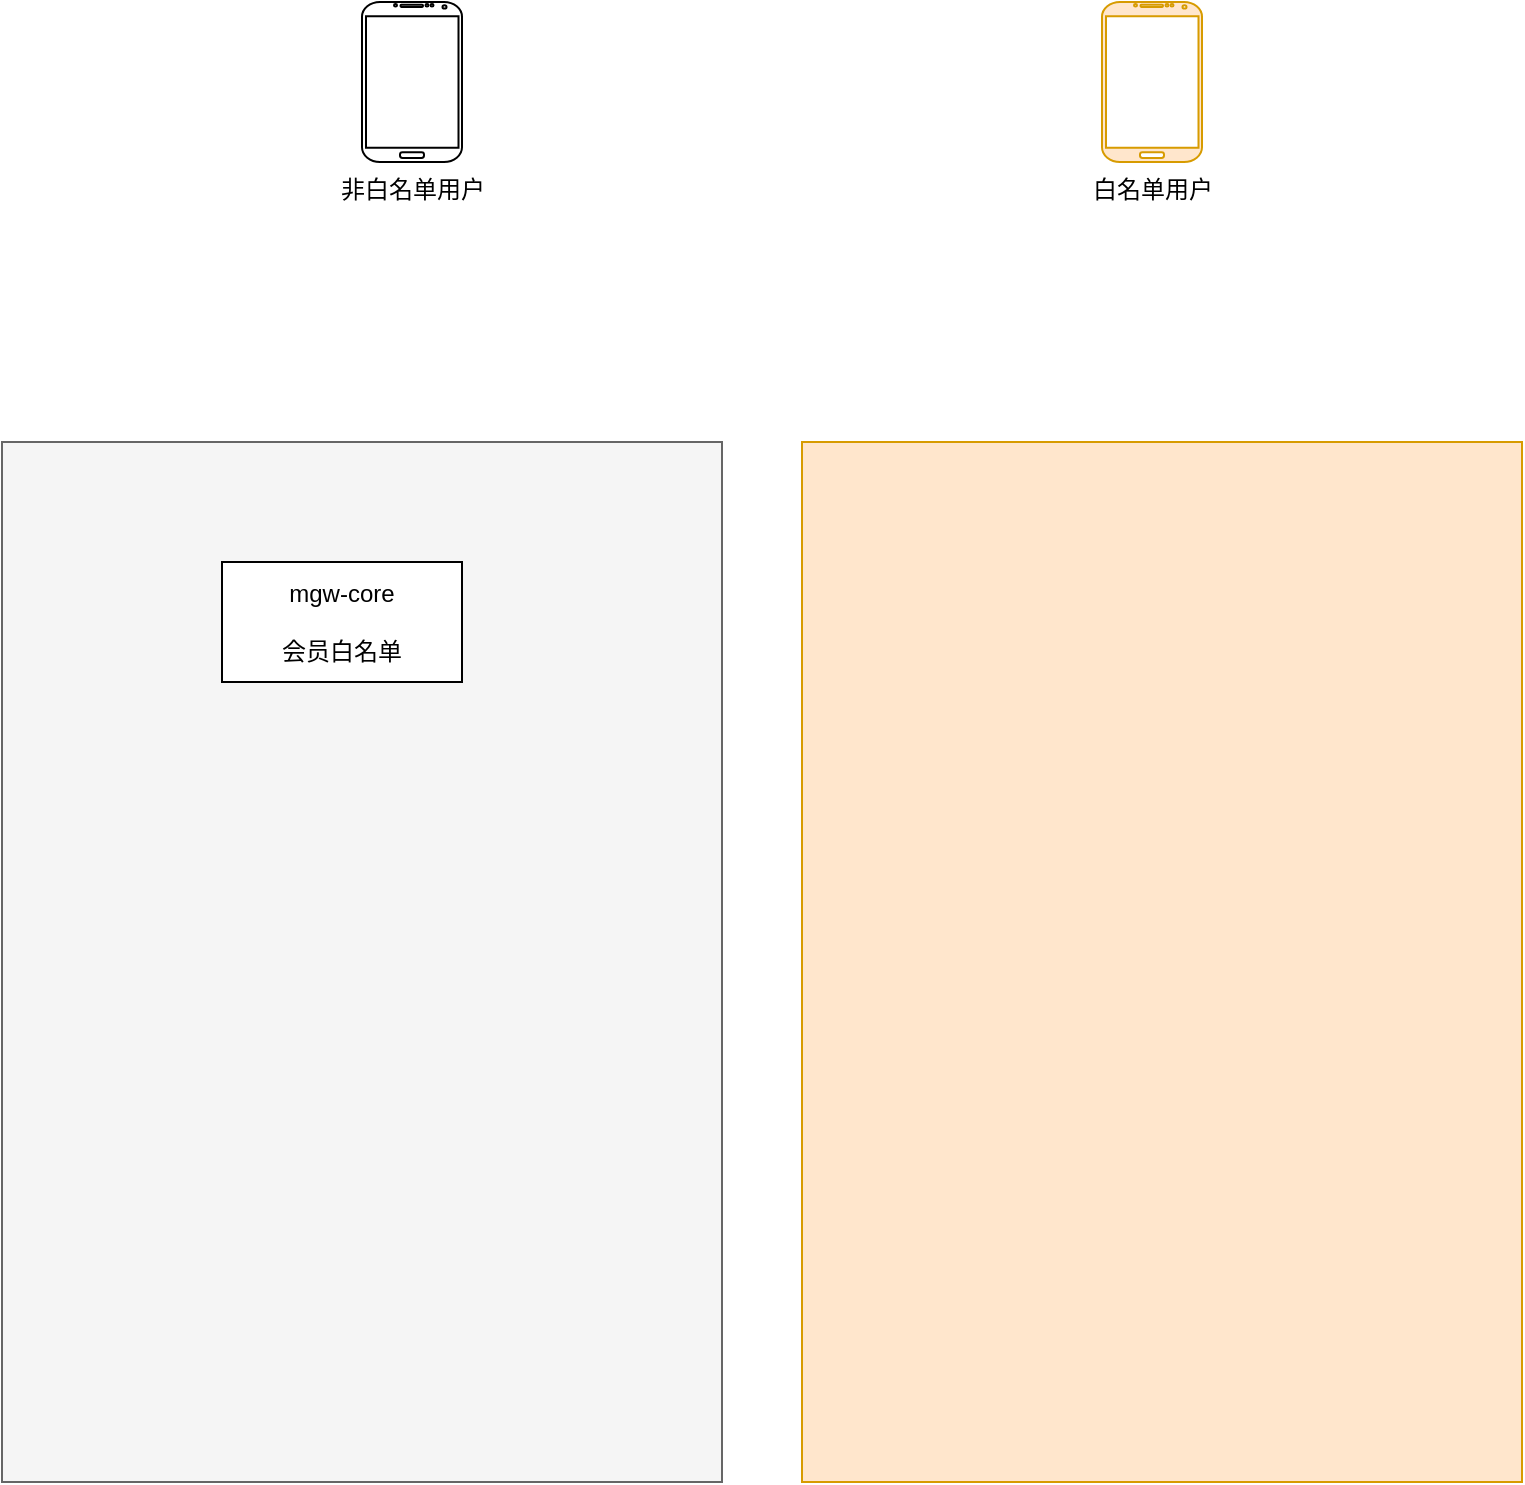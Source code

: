 <mxfile version="20.4.0" type="github">
  <diagram id="aO1gsIgiVoshPTAXAsny" name="第 1 页">
    <mxGraphModel dx="1298" dy="834" grid="1" gridSize="10" guides="1" tooltips="1" connect="1" arrows="1" fold="1" page="1" pageScale="1" pageWidth="827" pageHeight="1169" math="0" shadow="0">
      <root>
        <mxCell id="0" />
        <mxCell id="1" parent="0" />
        <mxCell id="lXyrdjqoIO1akCfHZl6s-1" value="" style="rounded=0;whiteSpace=wrap;html=1;fillColor=#f5f5f5;fontColor=#333333;strokeColor=#666666;" vertex="1" parent="1">
          <mxGeometry x="40" y="240" width="360" height="520" as="geometry" />
        </mxCell>
        <mxCell id="lXyrdjqoIO1akCfHZl6s-2" value="" style="rounded=0;whiteSpace=wrap;html=1;fillColor=#ffe6cc;strokeColor=#d79b00;" vertex="1" parent="1">
          <mxGeometry x="440" y="240" width="360" height="520" as="geometry" />
        </mxCell>
        <mxCell id="lXyrdjqoIO1akCfHZl6s-3" value="白名单用户" style="verticalLabelPosition=bottom;verticalAlign=top;html=1;shadow=0;dashed=0;strokeWidth=1;shape=mxgraph.android.phone2;strokeColor=#d79b00;fillColor=#ffe6cc;" vertex="1" parent="1">
          <mxGeometry x="590" y="20" width="50" height="80" as="geometry" />
        </mxCell>
        <mxCell id="lXyrdjqoIO1akCfHZl6s-4" value="非白名单用户" style="verticalLabelPosition=bottom;verticalAlign=top;html=1;shadow=0;dashed=0;strokeWidth=1;shape=mxgraph.android.phone2;strokeColor=#000000;" vertex="1" parent="1">
          <mxGeometry x="220" y="20" width="50" height="80" as="geometry" />
        </mxCell>
        <mxCell id="lXyrdjqoIO1akCfHZl6s-5" value="mgw-core&lt;br&gt;&lt;br&gt;会员白名单" style="rounded=0;whiteSpace=wrap;html=1;" vertex="1" parent="1">
          <mxGeometry x="150" y="300" width="120" height="60" as="geometry" />
        </mxCell>
      </root>
    </mxGraphModel>
  </diagram>
</mxfile>
